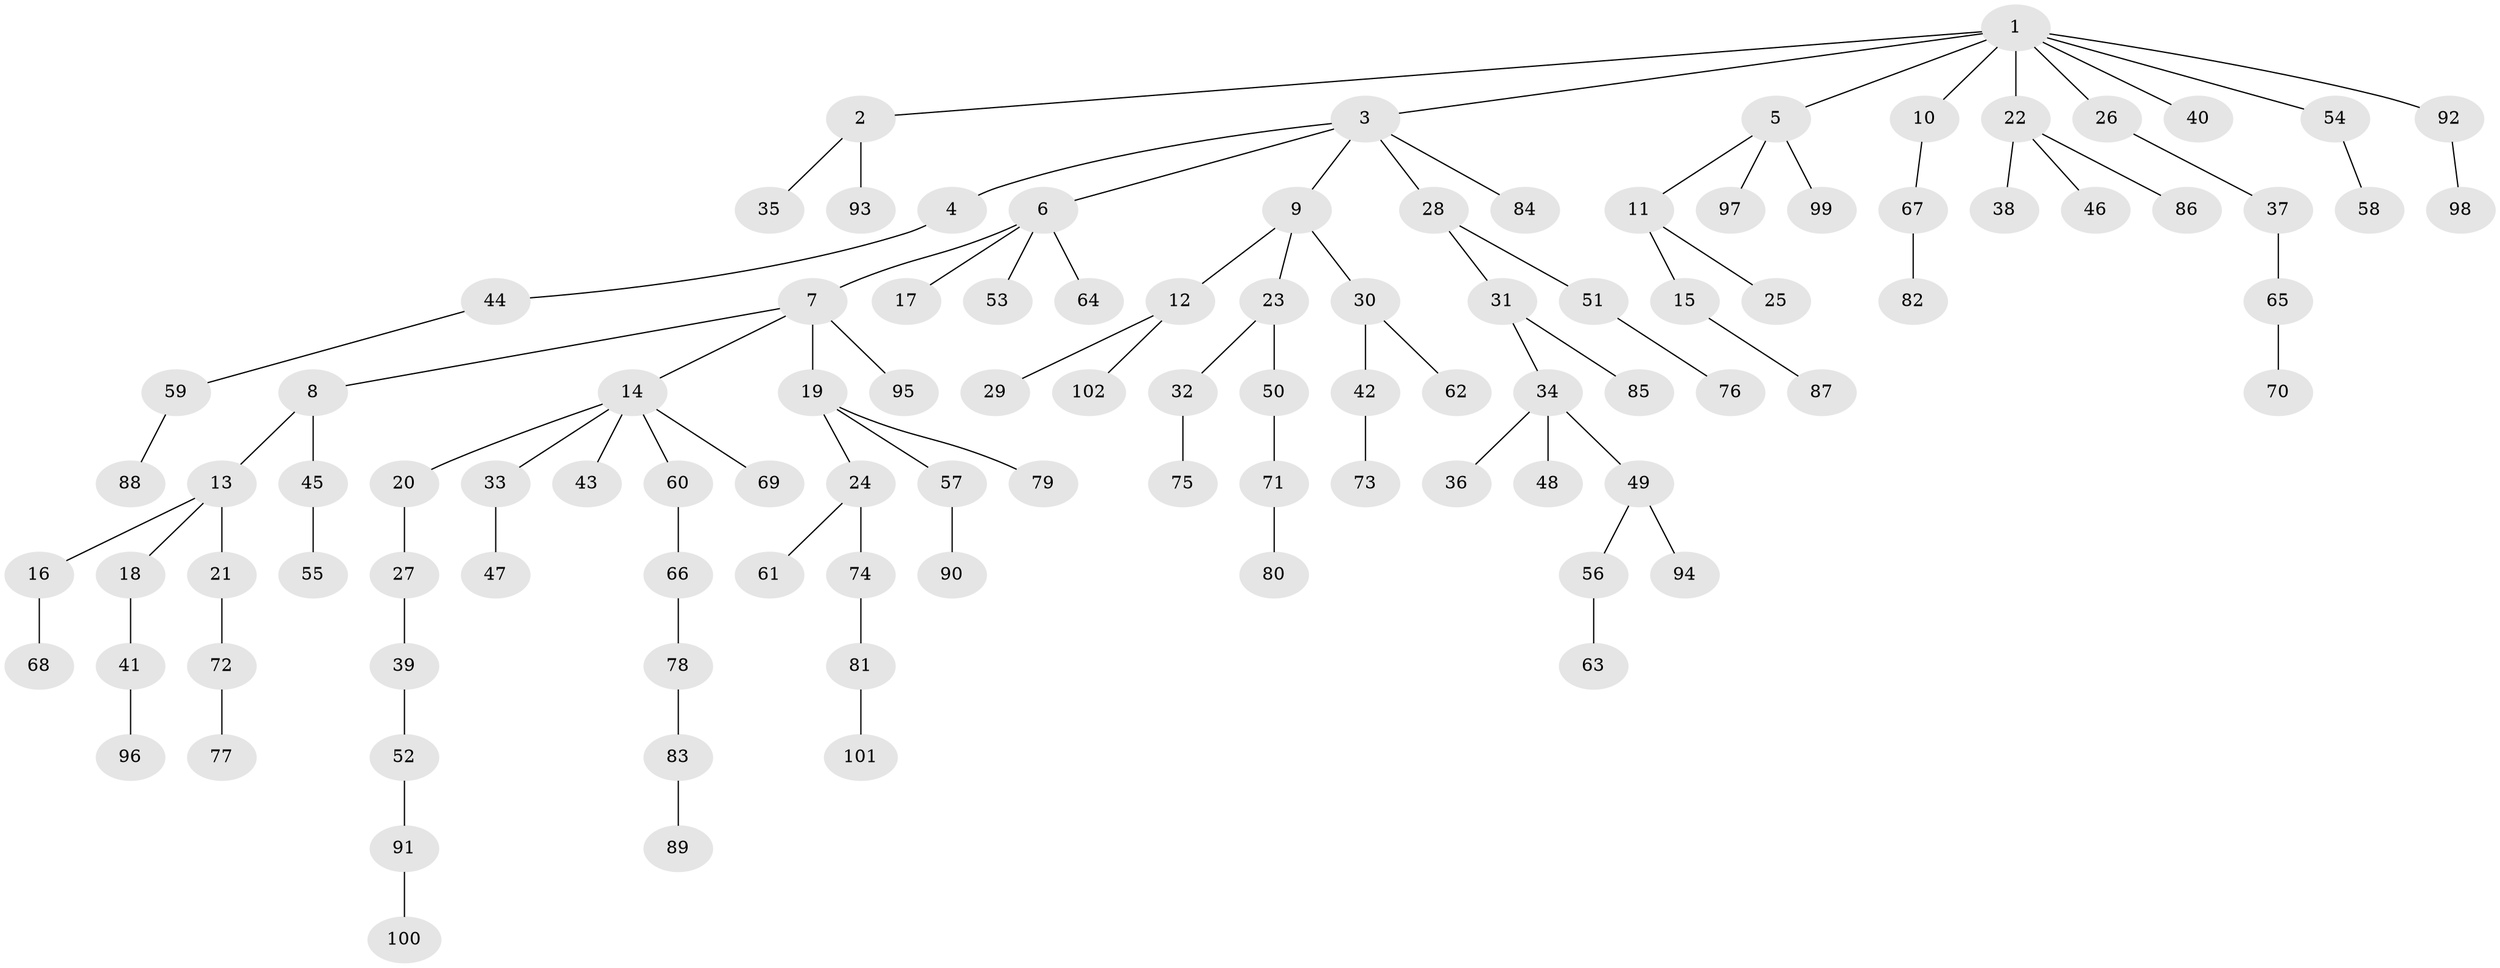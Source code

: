 // Generated by graph-tools (version 1.1) at 2025/53/03/09/25 04:53:05]
// undirected, 102 vertices, 101 edges
graph export_dot {
graph [start="1"]
  node [color=gray90,style=filled];
  1;
  2;
  3;
  4;
  5;
  6;
  7;
  8;
  9;
  10;
  11;
  12;
  13;
  14;
  15;
  16;
  17;
  18;
  19;
  20;
  21;
  22;
  23;
  24;
  25;
  26;
  27;
  28;
  29;
  30;
  31;
  32;
  33;
  34;
  35;
  36;
  37;
  38;
  39;
  40;
  41;
  42;
  43;
  44;
  45;
  46;
  47;
  48;
  49;
  50;
  51;
  52;
  53;
  54;
  55;
  56;
  57;
  58;
  59;
  60;
  61;
  62;
  63;
  64;
  65;
  66;
  67;
  68;
  69;
  70;
  71;
  72;
  73;
  74;
  75;
  76;
  77;
  78;
  79;
  80;
  81;
  82;
  83;
  84;
  85;
  86;
  87;
  88;
  89;
  90;
  91;
  92;
  93;
  94;
  95;
  96;
  97;
  98;
  99;
  100;
  101;
  102;
  1 -- 2;
  1 -- 3;
  1 -- 5;
  1 -- 10;
  1 -- 22;
  1 -- 26;
  1 -- 40;
  1 -- 54;
  1 -- 92;
  2 -- 35;
  2 -- 93;
  3 -- 4;
  3 -- 6;
  3 -- 9;
  3 -- 28;
  3 -- 84;
  4 -- 44;
  5 -- 11;
  5 -- 97;
  5 -- 99;
  6 -- 7;
  6 -- 17;
  6 -- 53;
  6 -- 64;
  7 -- 8;
  7 -- 14;
  7 -- 19;
  7 -- 95;
  8 -- 13;
  8 -- 45;
  9 -- 12;
  9 -- 23;
  9 -- 30;
  10 -- 67;
  11 -- 15;
  11 -- 25;
  12 -- 29;
  12 -- 102;
  13 -- 16;
  13 -- 18;
  13 -- 21;
  14 -- 20;
  14 -- 33;
  14 -- 43;
  14 -- 60;
  14 -- 69;
  15 -- 87;
  16 -- 68;
  18 -- 41;
  19 -- 24;
  19 -- 57;
  19 -- 79;
  20 -- 27;
  21 -- 72;
  22 -- 38;
  22 -- 46;
  22 -- 86;
  23 -- 32;
  23 -- 50;
  24 -- 61;
  24 -- 74;
  26 -- 37;
  27 -- 39;
  28 -- 31;
  28 -- 51;
  30 -- 42;
  30 -- 62;
  31 -- 34;
  31 -- 85;
  32 -- 75;
  33 -- 47;
  34 -- 36;
  34 -- 48;
  34 -- 49;
  37 -- 65;
  39 -- 52;
  41 -- 96;
  42 -- 73;
  44 -- 59;
  45 -- 55;
  49 -- 56;
  49 -- 94;
  50 -- 71;
  51 -- 76;
  52 -- 91;
  54 -- 58;
  56 -- 63;
  57 -- 90;
  59 -- 88;
  60 -- 66;
  65 -- 70;
  66 -- 78;
  67 -- 82;
  71 -- 80;
  72 -- 77;
  74 -- 81;
  78 -- 83;
  81 -- 101;
  83 -- 89;
  91 -- 100;
  92 -- 98;
}
